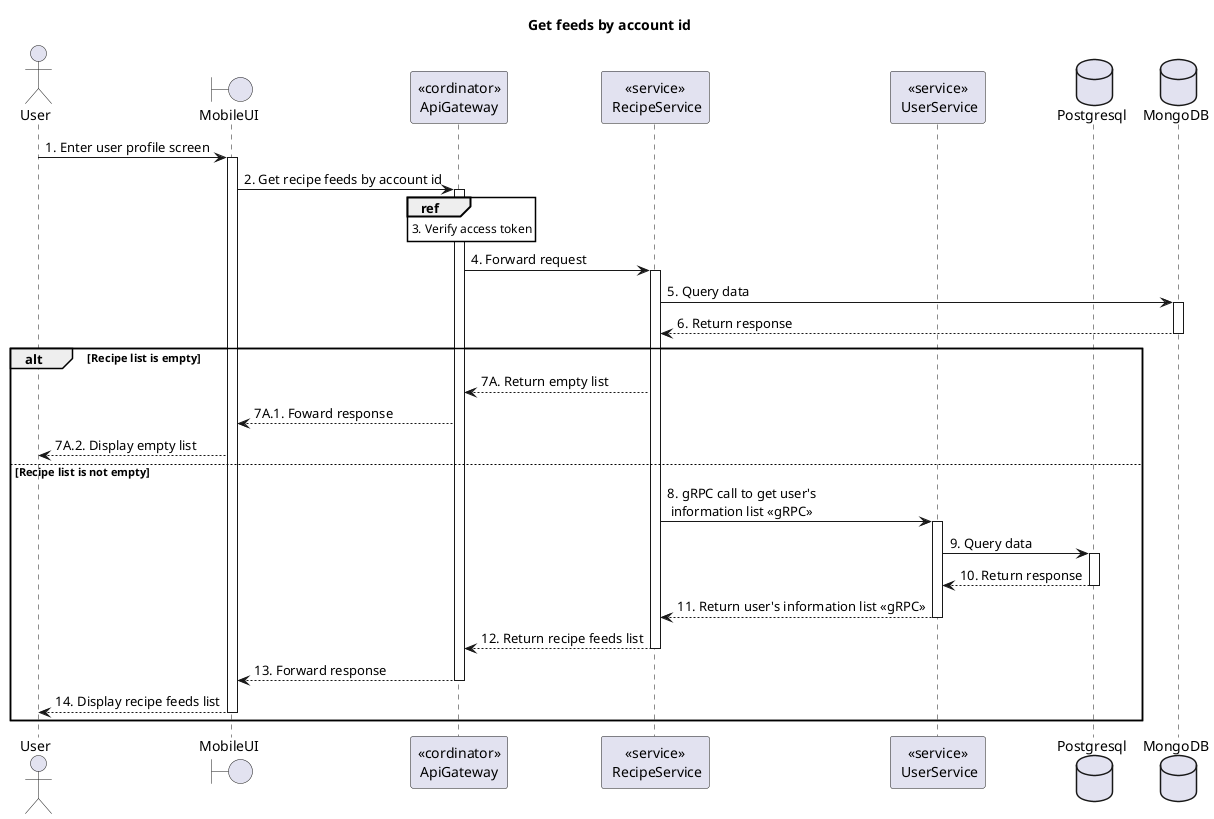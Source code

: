 @startuml Sequence
title "Get feeds by account id"
' Style section
<style>
  sequenceDiagram {
    reference {
      BackGroundColor white
    }
}
</style>

actor User
boundary MobileUI
participant "<<cordinator>>\nApiGateway" as ApiGateway
participant "<<service>>\n RecipeService" as RecipeService
participant "<<service>>\n UserService" as UserService
database Postgresql
database MongoDB

User -> MobileUI++: 1. Enter user profile screen

MobileUI -> ApiGateway++: 2. Get recipe feeds by account id

ref over ApiGateway: 3. Verify access token

ApiGateway -> RecipeService++: 4. Forward request

RecipeService -> MongoDB++: 5. Query data
RecipeService <-- MongoDB--: 6. Return response

alt Recipe list is empty
    ApiGateway <-- RecipeService: 7A. Return empty list
    MobileUI <-- ApiGateway: 7A.1. Foward response
    User <-- MobileUI: 7A.2. Display empty list
else Recipe list is not empty
    RecipeService -> UserService++: 8. gRPC call to get user's \n information list <<gRPC>>
    UserService -> Postgresql++: 9. Query data
    UserService <-- Postgresql--: 10. Return response
    RecipeService <-- UserService--: 11. Return user's information list <<gRPC>>

    ApiGateway <-- RecipeService--: 12. Return recipe feeds list
    MobileUI <-- ApiGateway--: 13. Forward response
    User <-- MobileUI--: 14. Display recipe feeds list
end alt

@enduml
